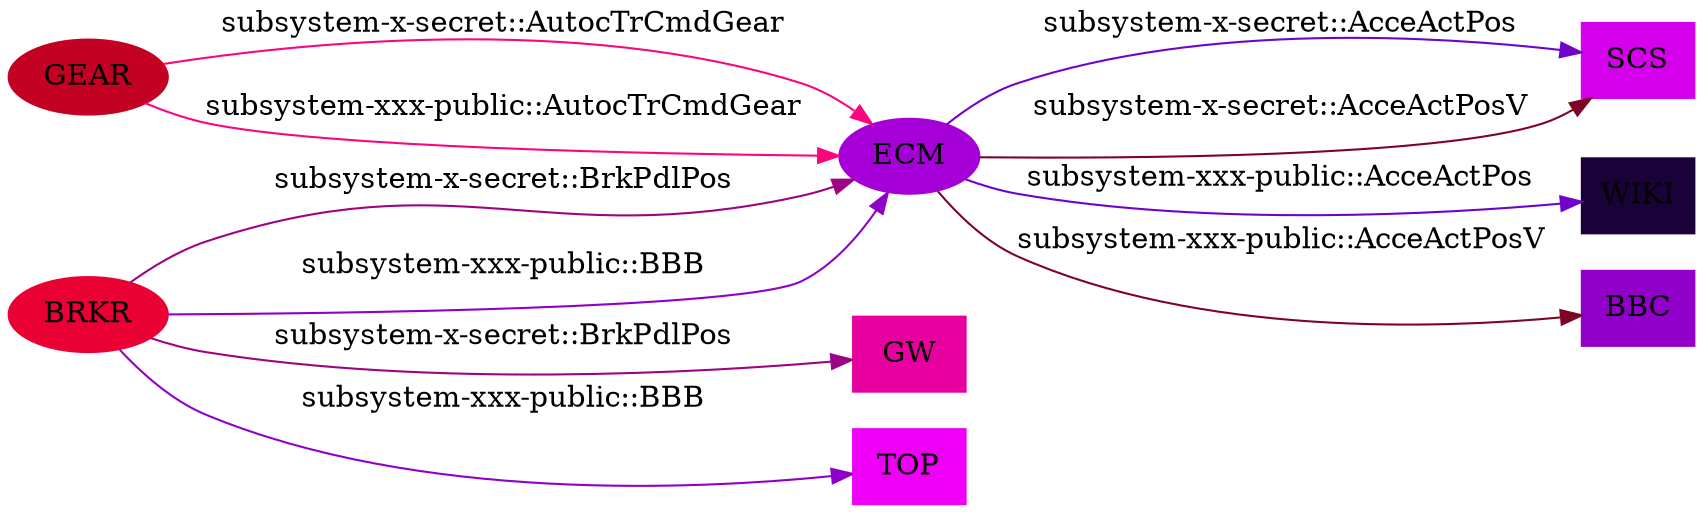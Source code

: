 digraph Signals {
	graph [rankdir=LR title="ECU Signals"]
		ECM [label=ECM color="#a500d7" style=filled]
		SCS [label=SCS color="#d500eb" shape=box style=filled]
			ECM -> SCS [label="subsystem-x-secret::AcceActPos" color="#7003ca"]
			ECM -> SCS [label="subsystem-x-secret::AcceActPosV" color="#7d0424"]
		GEAR [label=GEAR color="#c30122" style=filled]
			GEAR -> ECM [label="subsystem-x-secret::AutocTrCmdGear" color="#fa057d"]
		BRKR [label=BRKR color="#ea0134" style=filled]
		GW [label=GW color="#e7009f" shape=box style=filled]
			BRKR -> GW [label="subsystem-x-secret::BrkPdlPos" color="#9d0382"]
			BRKR -> ECM [label="subsystem-x-secret::BrkPdlPos" color="#9d0382"]
		WIKI [label=WIKI color="#1a0138" shape=box style=filled]
			ECM -> WIKI [label="subsystem-xxx-public::AcceActPos" color="#7003ca"]
		BBC [label=BBC color="#9000c9" shape=box style=filled]
			ECM -> BBC [label="subsystem-xxx-public::AcceActPosV" color="#7d0424"]
			GEAR -> ECM [label="subsystem-xxx-public::AutocTrCmdGear" color="#fa057d"]
		TOP [label=TOP color="#ed00f5" shape=box style=filled]
			BRKR -> TOP [label="subsystem-xxx-public::BBB" color="#8f00c8"]
			BRKR -> ECM [label="subsystem-xxx-public::BBB" color="#8f00c8"]
}